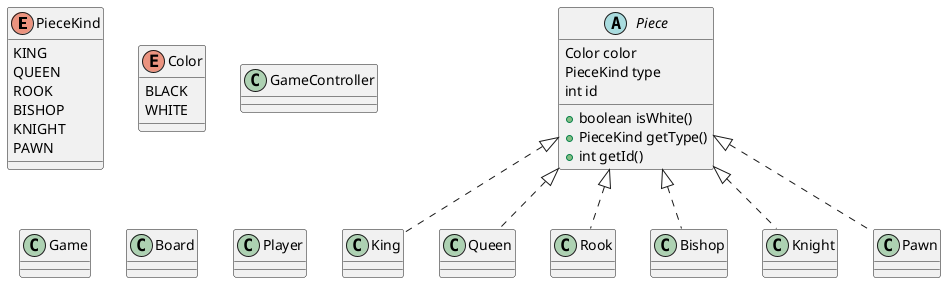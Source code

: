 @startuml Chess Class Diagram
    enum PieceKind {
        KING
        QUEEN
        ROOK
        BISHOP
        KNIGHT
        PAWN
    }

    enum Color {
        BLACK
        WHITE
    }

    abstract class Piece {
        Color color
        PieceKind type
        int id

        + boolean isWhite()
        + PieceKind getType()
        + int getId()
    }

    class King
    class Queen 
    class Rook
    class Bishop
    class Knight
    class Pawn

    class GameController

    class Game

    class Board

    class Player

    Piece <|.. King
    Piece <|.. Knight
    Piece <|.. Queen
    Piece <|.. Rook
    Piece <|.. Bishop
    Piece <|.. Pawn

@enduml